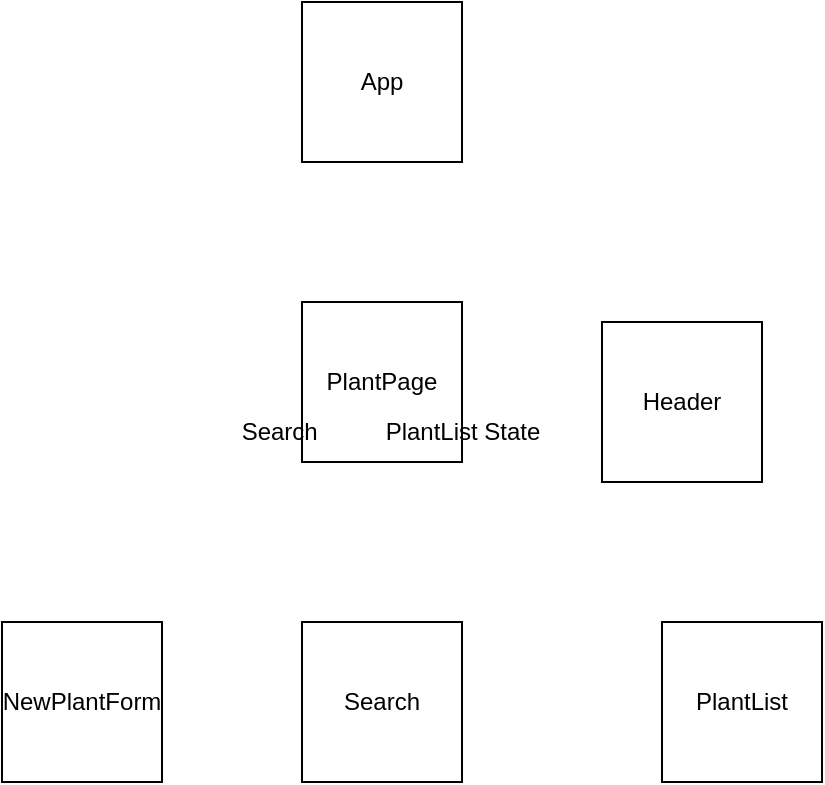 <mxfile>
    <diagram id="LsB_PC_mHqAIHCKXq_3c" name="Page-1">
        <mxGraphModel dx="673" dy="758" grid="1" gridSize="10" guides="1" tooltips="1" connect="1" arrows="1" fold="1" page="1" pageScale="1" pageWidth="850" pageHeight="1100" math="0" shadow="0">
            <root>
                <mxCell id="0"/>
                <mxCell id="1" parent="0"/>
                <mxCell id="2" value="App" style="whiteSpace=wrap;html=1;aspect=fixed;" vertex="1" parent="1">
                    <mxGeometry x="280" y="210" width="80" height="80" as="geometry"/>
                </mxCell>
                <mxCell id="3" value="NewPlantForm" style="whiteSpace=wrap;html=1;aspect=fixed;" vertex="1" parent="1">
                    <mxGeometry x="130" y="520" width="80" height="80" as="geometry"/>
                </mxCell>
                <mxCell id="4" value="PlantPage" style="whiteSpace=wrap;html=1;aspect=fixed;" vertex="1" parent="1">
                    <mxGeometry x="280" y="360" width="80" height="80" as="geometry"/>
                </mxCell>
                <mxCell id="5" value="Search" style="whiteSpace=wrap;html=1;aspect=fixed;" vertex="1" parent="1">
                    <mxGeometry x="280" y="520" width="80" height="80" as="geometry"/>
                </mxCell>
                <mxCell id="6" value="PlantList" style="whiteSpace=wrap;html=1;aspect=fixed;" vertex="1" parent="1">
                    <mxGeometry x="460" y="520" width="80" height="80" as="geometry"/>
                </mxCell>
                <mxCell id="7" value="Header" style="whiteSpace=wrap;html=1;aspect=fixed;" vertex="1" parent="1">
                    <mxGeometry x="430" y="370" width="80" height="80" as="geometry"/>
                </mxCell>
                <mxCell id="8" value="PlantList State" style="text;html=1;align=center;verticalAlign=middle;resizable=0;points=[];autosize=1;strokeColor=none;fillColor=none;" vertex="1" parent="1">
                    <mxGeometry x="310" y="410" width="100" height="30" as="geometry"/>
                </mxCell>
                <mxCell id="9" value="Search&amp;nbsp;" style="text;html=1;align=center;verticalAlign=middle;resizable=0;points=[];autosize=1;strokeColor=none;fillColor=none;" vertex="1" parent="1">
                    <mxGeometry x="240" y="410" width="60" height="30" as="geometry"/>
                </mxCell>
            </root>
        </mxGraphModel>
    </diagram>
</mxfile>